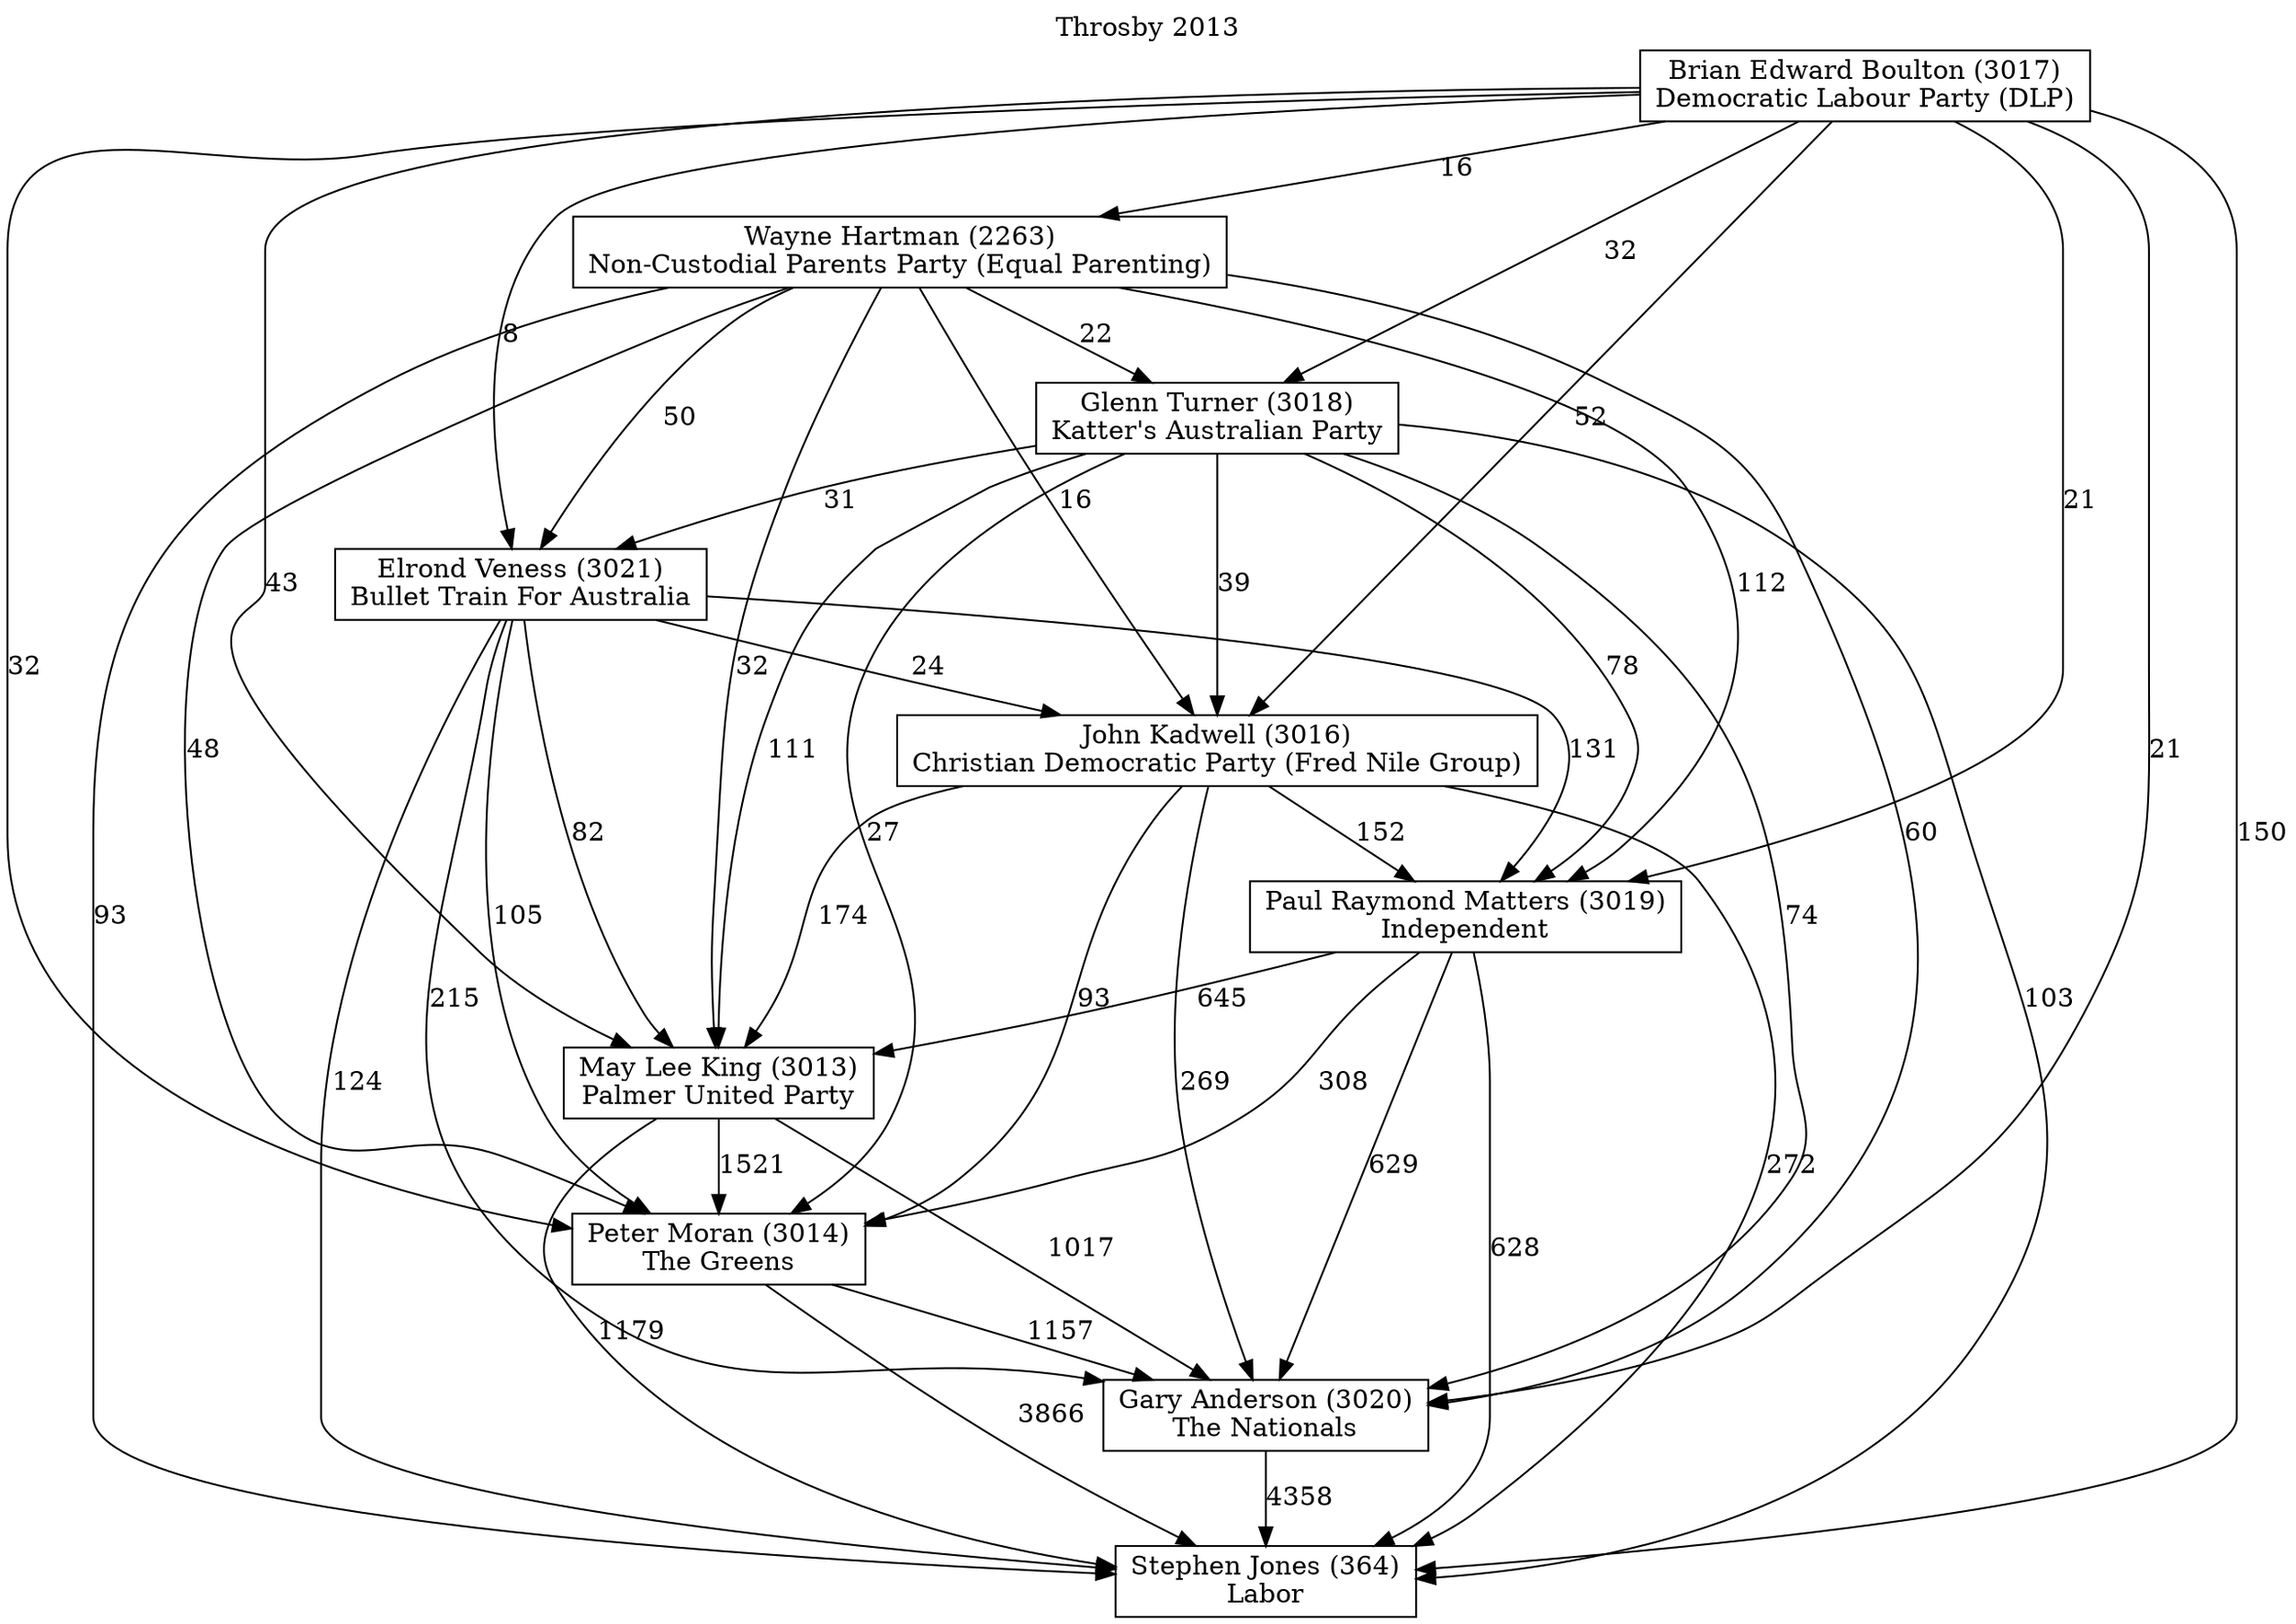 // House preference flow
digraph "Stephen Jones (364)_Throsby_2013" {
	graph [label="Throsby 2013" labelloc=t mclimit=10]
	node [shape=box]
	"Stephen Jones (364)" [label="Stephen Jones (364)
Labor"]
	"Gary Anderson (3020)" [label="Gary Anderson (3020)
The Nationals"]
	"Peter Moran (3014)" [label="Peter Moran (3014)
The Greens"]
	"May Lee King (3013)" [label="May Lee King (3013)
Palmer United Party"]
	"Paul Raymond Matters (3019)" [label="Paul Raymond Matters (3019)
Independent"]
	"John Kadwell (3016)" [label="John Kadwell (3016)
Christian Democratic Party (Fred Nile Group)"]
	"Elrond Veness (3021)" [label="Elrond Veness (3021)
Bullet Train For Australia"]
	"Glenn Turner (3018)" [label="Glenn Turner (3018)
Katter's Australian Party"]
	"Wayne Hartman (2263)" [label="Wayne Hartman (2263)
Non-Custodial Parents Party (Equal Parenting)"]
	"Brian Edward Boulton (3017)" [label="Brian Edward Boulton (3017)
Democratic Labour Party (DLP)"]
	"Gary Anderson (3020)" -> "Stephen Jones (364)" [label=4358]
	"Peter Moran (3014)" -> "Gary Anderson (3020)" [label=1157]
	"May Lee King (3013)" -> "Peter Moran (3014)" [label=1521]
	"Paul Raymond Matters (3019)" -> "May Lee King (3013)" [label=645]
	"John Kadwell (3016)" -> "Paul Raymond Matters (3019)" [label=152]
	"Elrond Veness (3021)" -> "John Kadwell (3016)" [label=24]
	"Glenn Turner (3018)" -> "Elrond Veness (3021)" [label=31]
	"Wayne Hartman (2263)" -> "Glenn Turner (3018)" [label=22]
	"Brian Edward Boulton (3017)" -> "Wayne Hartman (2263)" [label=16]
	"Peter Moran (3014)" -> "Stephen Jones (364)" [label=3866]
	"May Lee King (3013)" -> "Stephen Jones (364)" [label=1179]
	"Paul Raymond Matters (3019)" -> "Stephen Jones (364)" [label=628]
	"John Kadwell (3016)" -> "Stephen Jones (364)" [label=272]
	"Elrond Veness (3021)" -> "Stephen Jones (364)" [label=124]
	"Glenn Turner (3018)" -> "Stephen Jones (364)" [label=103]
	"Wayne Hartman (2263)" -> "Stephen Jones (364)" [label=93]
	"Brian Edward Boulton (3017)" -> "Stephen Jones (364)" [label=150]
	"Brian Edward Boulton (3017)" -> "Glenn Turner (3018)" [label=32]
	"Wayne Hartman (2263)" -> "Elrond Veness (3021)" [label=50]
	"Brian Edward Boulton (3017)" -> "Elrond Veness (3021)" [label=8]
	"Glenn Turner (3018)" -> "John Kadwell (3016)" [label=39]
	"Wayne Hartman (2263)" -> "John Kadwell (3016)" [label=16]
	"Brian Edward Boulton (3017)" -> "John Kadwell (3016)" [label=52]
	"Elrond Veness (3021)" -> "Paul Raymond Matters (3019)" [label=131]
	"Glenn Turner (3018)" -> "Paul Raymond Matters (3019)" [label=78]
	"Wayne Hartman (2263)" -> "Paul Raymond Matters (3019)" [label=112]
	"Brian Edward Boulton (3017)" -> "Paul Raymond Matters (3019)" [label=21]
	"John Kadwell (3016)" -> "May Lee King (3013)" [label=174]
	"Elrond Veness (3021)" -> "May Lee King (3013)" [label=82]
	"Glenn Turner (3018)" -> "May Lee King (3013)" [label=111]
	"Wayne Hartman (2263)" -> "May Lee King (3013)" [label=32]
	"Brian Edward Boulton (3017)" -> "May Lee King (3013)" [label=43]
	"Paul Raymond Matters (3019)" -> "Peter Moran (3014)" [label=308]
	"John Kadwell (3016)" -> "Peter Moran (3014)" [label=93]
	"Elrond Veness (3021)" -> "Peter Moran (3014)" [label=105]
	"Glenn Turner (3018)" -> "Peter Moran (3014)" [label=27]
	"Wayne Hartman (2263)" -> "Peter Moran (3014)" [label=48]
	"Brian Edward Boulton (3017)" -> "Peter Moran (3014)" [label=32]
	"May Lee King (3013)" -> "Gary Anderson (3020)" [label=1017]
	"Paul Raymond Matters (3019)" -> "Gary Anderson (3020)" [label=629]
	"John Kadwell (3016)" -> "Gary Anderson (3020)" [label=269]
	"Elrond Veness (3021)" -> "Gary Anderson (3020)" [label=215]
	"Glenn Turner (3018)" -> "Gary Anderson (3020)" [label=74]
	"Wayne Hartman (2263)" -> "Gary Anderson (3020)" [label=60]
	"Brian Edward Boulton (3017)" -> "Gary Anderson (3020)" [label=21]
}
